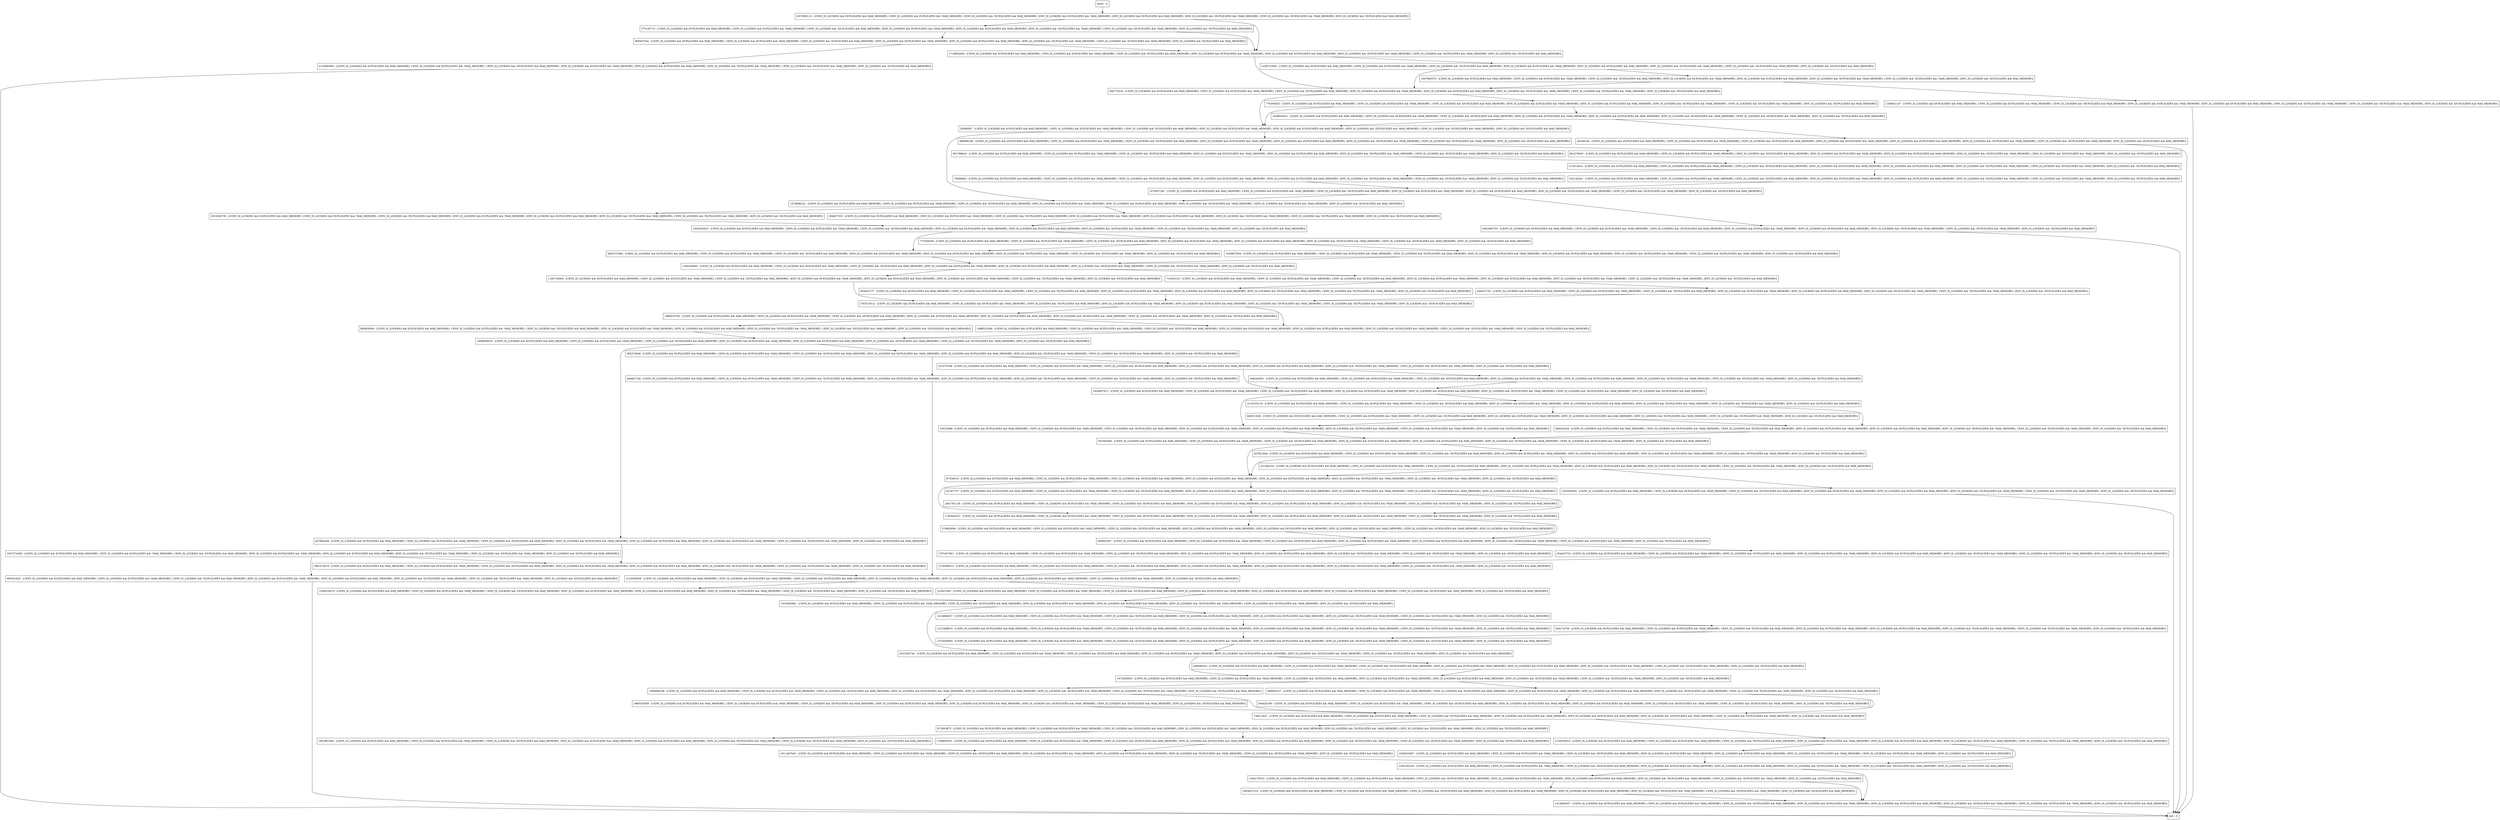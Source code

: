 digraph logInternal {
node [shape=record];
2116063905 [label="2116063905 - [(!ENV_IS_LOCKING && DUPLICATES && MAX_MEMORY), (!ENV_IS_LOCKING && DUPLICATES && !MAX_MEMORY), (!ENV_IS_LOCKING && !DUPLICATES && MAX_MEMORY), (ENV_IS_LOCKING && DUPLICATES && !MAX_MEMORY), (ENV_IS_LOCKING && DUPLICATES && MAX_MEMORY), (ENV_IS_LOCKING && !DUPLICATES && !MAX_MEMORY), (!ENV_IS_LOCKING && !DUPLICATES && !MAX_MEMORY), (ENV_IS_LOCKING && !DUPLICATES && MAX_MEMORY)]"];
1276590015 [label="1276590015 - [(!ENV_IS_LOCKING && DUPLICATES && MAX_MEMORY), (!ENV_IS_LOCKING && DUPLICATES && !MAX_MEMORY), (!ENV_IS_LOCKING && !DUPLICATES && MAX_MEMORY), (ENV_IS_LOCKING && DUPLICATES && !MAX_MEMORY), (ENV_IS_LOCKING && DUPLICATES && MAX_MEMORY), (ENV_IS_LOCKING && !DUPLICATES && !MAX_MEMORY), (!ENV_IS_LOCKING && !DUPLICATES && !MAX_MEMORY), (ENV_IS_LOCKING && !DUPLICATES && MAX_MEMORY)]"];
846511826 [label="846511826 - [(!ENV_IS_LOCKING && DUPLICATES && MAX_MEMORY), (!ENV_IS_LOCKING && DUPLICATES && !MAX_MEMORY), (!ENV_IS_LOCKING && !DUPLICATES && MAX_MEMORY), (ENV_IS_LOCKING && DUPLICATES && !MAX_MEMORY), (ENV_IS_LOCKING && DUPLICATES && MAX_MEMORY), (ENV_IS_LOCKING && !DUPLICATES && !MAX_MEMORY), (!ENV_IS_LOCKING && !DUPLICATES && !MAX_MEMORY), (ENV_IS_LOCKING && !DUPLICATES && MAX_MEMORY)]"];
568493157 [label="568493157 - [(!ENV_IS_LOCKING && DUPLICATES && MAX_MEMORY), (!ENV_IS_LOCKING && DUPLICATES && !MAX_MEMORY), (!ENV_IS_LOCKING && !DUPLICATES && MAX_MEMORY), (ENV_IS_LOCKING && DUPLICATES && !MAX_MEMORY), (ENV_IS_LOCKING && DUPLICATES && MAX_MEMORY), (ENV_IS_LOCKING && !DUPLICATES && !MAX_MEMORY), (!ENV_IS_LOCKING && !DUPLICATES && !MAX_MEMORY), (ENV_IS_LOCKING && !DUPLICATES && MAX_MEMORY)]"];
394837553 [label="394837553 - [(!ENV_IS_LOCKING && DUPLICATES && MAX_MEMORY), (!ENV_IS_LOCKING && DUPLICATES && !MAX_MEMORY), (!ENV_IS_LOCKING && !DUPLICATES && MAX_MEMORY), (ENV_IS_LOCKING && DUPLICATES && !MAX_MEMORY), (ENV_IS_LOCKING && DUPLICATES && MAX_MEMORY), (ENV_IS_LOCKING && !DUPLICATES && !MAX_MEMORY), (!ENV_IS_LOCKING && !DUPLICATES && !MAX_MEMORY), (ENV_IS_LOCKING && !DUPLICATES && MAX_MEMORY)]"];
1991570019 [label="1991570019 - [(!ENV_IS_LOCKING && DUPLICATES && MAX_MEMORY), (!ENV_IS_LOCKING && DUPLICATES && !MAX_MEMORY), (!ENV_IS_LOCKING && !DUPLICATES && MAX_MEMORY), (ENV_IS_LOCKING && DUPLICATES && !MAX_MEMORY), (ENV_IS_LOCKING && DUPLICATES && MAX_MEMORY), (ENV_IS_LOCKING && !DUPLICATES && !MAX_MEMORY), (!ENV_IS_LOCKING && !DUPLICATES && !MAX_MEMORY), (ENV_IS_LOCKING && !DUPLICATES && MAX_MEMORY)]"];
2135550815 [label="2135550815 - [(!ENV_IS_LOCKING && DUPLICATES && MAX_MEMORY), (!ENV_IS_LOCKING && DUPLICATES && !MAX_MEMORY), (!ENV_IS_LOCKING && !DUPLICATES && MAX_MEMORY), (ENV_IS_LOCKING && DUPLICATES && !MAX_MEMORY), (ENV_IS_LOCKING && DUPLICATES && MAX_MEMORY), (ENV_IS_LOCKING && !DUPLICATES && !MAX_MEMORY), (!ENV_IS_LOCKING && !DUPLICATES && !MAX_MEMORY), (ENV_IS_LOCKING && !DUPLICATES && MAX_MEMORY)]"];
78396863 [label="78396863 - [(!ENV_IS_LOCKING && DUPLICATES && MAX_MEMORY), (!ENV_IS_LOCKING && DUPLICATES && !MAX_MEMORY), (!ENV_IS_LOCKING && !DUPLICATES && MAX_MEMORY), (ENV_IS_LOCKING && DUPLICATES && !MAX_MEMORY), (ENV_IS_LOCKING && DUPLICATES && MAX_MEMORY), (ENV_IS_LOCKING && !DUPLICATES && !MAX_MEMORY), (!ENV_IS_LOCKING && !DUPLICATES && !MAX_MEMORY), (ENV_IS_LOCKING && !DUPLICATES && MAX_MEMORY)]"];
446607128 [label="446607128 - [(!ENV_IS_LOCKING && DUPLICATES && MAX_MEMORY), (!ENV_IS_LOCKING && DUPLICATES && !MAX_MEMORY), (!ENV_IS_LOCKING && !DUPLICATES && MAX_MEMORY), (ENV_IS_LOCKING && DUPLICATES && !MAX_MEMORY), (ENV_IS_LOCKING && DUPLICATES && MAX_MEMORY), (ENV_IS_LOCKING && !DUPLICATES && !MAX_MEMORY), (!ENV_IS_LOCKING && !DUPLICATES && !MAX_MEMORY), (ENV_IS_LOCKING && !DUPLICATES && MAX_MEMORY)]"];
1340246905 [label="1340246905 - [(!ENV_IS_LOCKING && DUPLICATES && MAX_MEMORY), (!ENV_IS_LOCKING && DUPLICATES && !MAX_MEMORY), (!ENV_IS_LOCKING && !DUPLICATES && MAX_MEMORY), (ENV_IS_LOCKING && DUPLICATES && !MAX_MEMORY), (ENV_IS_LOCKING && DUPLICATES && MAX_MEMORY), (ENV_IS_LOCKING && !DUPLICATES && !MAX_MEMORY), (!ENV_IS_LOCKING && !DUPLICATES && !MAX_MEMORY), (ENV_IS_LOCKING && !DUPLICATES && MAX_MEMORY)]"];
713053133 [label="713053133 - [(!ENV_IS_LOCKING && DUPLICATES && MAX_MEMORY), (!ENV_IS_LOCKING && DUPLICATES && !MAX_MEMORY), (!ENV_IS_LOCKING && !DUPLICATES && MAX_MEMORY), (ENV_IS_LOCKING && DUPLICATES && !MAX_MEMORY), (ENV_IS_LOCKING && DUPLICATES && MAX_MEMORY), (ENV_IS_LOCKING && !DUPLICATES && !MAX_MEMORY), (!ENV_IS_LOCKING && !DUPLICATES && !MAX_MEMORY), (ENV_IS_LOCKING && !DUPLICATES && MAX_MEMORY)]"];
1070057287 [label="1070057287 - [(!ENV_IS_LOCKING && DUPLICATES && MAX_MEMORY), (!ENV_IS_LOCKING && DUPLICATES && !MAX_MEMORY), (!ENV_IS_LOCKING && !DUPLICATES && MAX_MEMORY), (ENV_IS_LOCKING && DUPLICATES && !MAX_MEMORY), (ENV_IS_LOCKING && DUPLICATES && MAX_MEMORY), (ENV_IS_LOCKING && !DUPLICATES && !MAX_MEMORY), (!ENV_IS_LOCKING && !DUPLICATES && !MAX_MEMORY), (ENV_IS_LOCKING && !DUPLICATES && MAX_MEMORY)]"];
575195715 [label="575195715 - [(!ENV_IS_LOCKING && DUPLICATES && MAX_MEMORY), (!ENV_IS_LOCKING && DUPLICATES && !MAX_MEMORY), (!ENV_IS_LOCKING && !DUPLICATES && MAX_MEMORY), (ENV_IS_LOCKING && DUPLICATES && !MAX_MEMORY), (ENV_IS_LOCKING && DUPLICATES && MAX_MEMORY), (ENV_IS_LOCKING && !DUPLICATES && !MAX_MEMORY), (!ENV_IS_LOCKING && !DUPLICATES && !MAX_MEMORY), (ENV_IS_LOCKING && !DUPLICATES && MAX_MEMORY)]"];
1414686457 [label="1414686457 - [(!ENV_IS_LOCKING && DUPLICATES && MAX_MEMORY), (!ENV_IS_LOCKING && DUPLICATES && !MAX_MEMORY), (!ENV_IS_LOCKING && !DUPLICATES && MAX_MEMORY), (ENV_IS_LOCKING && DUPLICATES && !MAX_MEMORY), (ENV_IS_LOCKING && DUPLICATES && MAX_MEMORY), (ENV_IS_LOCKING && !DUPLICATES && !MAX_MEMORY), (!ENV_IS_LOCKING && !DUPLICATES && !MAX_MEMORY), (ENV_IS_LOCKING && !DUPLICATES && MAX_MEMORY)]"];
1195733004 [label="1195733004 - [(!ENV_IS_LOCKING && DUPLICATES && MAX_MEMORY), (!ENV_IS_LOCKING && DUPLICATES && !MAX_MEMORY), (!ENV_IS_LOCKING && !DUPLICATES && MAX_MEMORY), (ENV_IS_LOCKING && DUPLICATES && !MAX_MEMORY), (ENV_IS_LOCKING && DUPLICATES && MAX_MEMORY), (ENV_IS_LOCKING && !DUPLICATES && !MAX_MEMORY), (!ENV_IS_LOCKING && !DUPLICATES && !MAX_MEMORY), (ENV_IS_LOCKING && !DUPLICATES && MAX_MEMORY)]"];
301563940 [label="301563940 - [(!ENV_IS_LOCKING && DUPLICATES && MAX_MEMORY), (!ENV_IS_LOCKING && DUPLICATES && !MAX_MEMORY), (!ENV_IS_LOCKING && !DUPLICATES && MAX_MEMORY), (ENV_IS_LOCKING && DUPLICATES && !MAX_MEMORY), (ENV_IS_LOCKING && DUPLICATES && MAX_MEMORY), (ENV_IS_LOCKING && !DUPLICATES && !MAX_MEMORY), (!ENV_IS_LOCKING && !DUPLICATES && !MAX_MEMORY), (ENV_IS_LOCKING && !DUPLICATES && MAX_MEMORY)]"];
973503875 [label="973503875 - [(!ENV_IS_LOCKING && DUPLICATES && MAX_MEMORY), (!ENV_IS_LOCKING && DUPLICATES && !MAX_MEMORY), (!ENV_IS_LOCKING && !DUPLICATES && MAX_MEMORY), (ENV_IS_LOCKING && DUPLICATES && !MAX_MEMORY), (ENV_IS_LOCKING && DUPLICATES && MAX_MEMORY), (ENV_IS_LOCKING && !DUPLICATES && !MAX_MEMORY), (!ENV_IS_LOCKING && !DUPLICATES && !MAX_MEMORY), (ENV_IS_LOCKING && !DUPLICATES && MAX_MEMORY)]"];
2091804755 [label="2091804755 - [(!ENV_IS_LOCKING && DUPLICATES && MAX_MEMORY), (!ENV_IS_LOCKING && DUPLICATES && !MAX_MEMORY), (!ENV_IS_LOCKING && !DUPLICATES && MAX_MEMORY), (ENV_IS_LOCKING && DUPLICATES && !MAX_MEMORY), (ENV_IS_LOCKING && DUPLICATES && MAX_MEMORY), (ENV_IS_LOCKING && !DUPLICATES && !MAX_MEMORY), (!ENV_IS_LOCKING && !DUPLICATES && !MAX_MEMORY), (ENV_IS_LOCKING && !DUPLICATES && MAX_MEMORY)]"];
969507344 [label="969507344 - [(!ENV_IS_LOCKING && DUPLICATES && MAX_MEMORY), (!ENV_IS_LOCKING && DUPLICATES && !MAX_MEMORY), (!ENV_IS_LOCKING && !DUPLICATES && MAX_MEMORY), (ENV_IS_LOCKING && DUPLICATES && !MAX_MEMORY), (ENV_IS_LOCKING && DUPLICATES && MAX_MEMORY), (ENV_IS_LOCKING && !DUPLICATES && !MAX_MEMORY), (!ENV_IS_LOCKING && !DUPLICATES && !MAX_MEMORY), (ENV_IS_LOCKING && !DUPLICATES && MAX_MEMORY)]"];
1969896196 [label="1969896196 - [(!ENV_IS_LOCKING && DUPLICATES && MAX_MEMORY), (!ENV_IS_LOCKING && DUPLICATES && !MAX_MEMORY), (!ENV_IS_LOCKING && !DUPLICATES && MAX_MEMORY), (ENV_IS_LOCKING && DUPLICATES && !MAX_MEMORY), (ENV_IS_LOCKING && DUPLICATES && MAX_MEMORY), (ENV_IS_LOCKING && !DUPLICATES && !MAX_MEMORY), (!ENV_IS_LOCKING && !DUPLICATES && !MAX_MEMORY), (ENV_IS_LOCKING && !DUPLICATES && MAX_MEMORY)]"];
2119155118 [label="2119155118 - [(!ENV_IS_LOCKING && DUPLICATES && MAX_MEMORY), (!ENV_IS_LOCKING && DUPLICATES && !MAX_MEMORY), (!ENV_IS_LOCKING && !DUPLICATES && MAX_MEMORY), (ENV_IS_LOCKING && DUPLICATES && !MAX_MEMORY), (ENV_IS_LOCKING && DUPLICATES && MAX_MEMORY), (ENV_IS_LOCKING && !DUPLICATES && !MAX_MEMORY), (!ENV_IS_LOCKING && !DUPLICATES && !MAX_MEMORY), (ENV_IS_LOCKING && !DUPLICATES && MAX_MEMORY)]"];
53515689 [label="53515689 - [(!ENV_IS_LOCKING && DUPLICATES && MAX_MEMORY), (!ENV_IS_LOCKING && DUPLICATES && !MAX_MEMORY), (!ENV_IS_LOCKING && !DUPLICATES && MAX_MEMORY), (ENV_IS_LOCKING && DUPLICATES && !MAX_MEMORY), (ENV_IS_LOCKING && DUPLICATES && MAX_MEMORY), (ENV_IS_LOCKING && !DUPLICATES && !MAX_MEMORY), (!ENV_IS_LOCKING && !DUPLICATES && !MAX_MEMORY), (ENV_IS_LOCKING && !DUPLICATES && MAX_MEMORY)]"];
307821944 [label="307821944 - [(!ENV_IS_LOCKING && DUPLICATES && MAX_MEMORY), (!ENV_IS_LOCKING && DUPLICATES && !MAX_MEMORY), (!ENV_IS_LOCKING && !DUPLICATES && MAX_MEMORY), (ENV_IS_LOCKING && DUPLICATES && !MAX_MEMORY), (ENV_IS_LOCKING && DUPLICATES && MAX_MEMORY), (ENV_IS_LOCKING && !DUPLICATES && !MAX_MEMORY), (!ENV_IS_LOCKING && !DUPLICATES && !MAX_MEMORY), (ENV_IS_LOCKING && !DUPLICATES && MAX_MEMORY)]"];
736411627 [label="736411627 - [(!ENV_IS_LOCKING && DUPLICATES && MAX_MEMORY), (!ENV_IS_LOCKING && DUPLICATES && !MAX_MEMORY), (!ENV_IS_LOCKING && !DUPLICATES && MAX_MEMORY), (ENV_IS_LOCKING && DUPLICATES && !MAX_MEMORY), (ENV_IS_LOCKING && DUPLICATES && MAX_MEMORY), (ENV_IS_LOCKING && !DUPLICATES && !MAX_MEMORY), (!ENV_IS_LOCKING && !DUPLICATES && !MAX_MEMORY), (ENV_IS_LOCKING && !DUPLICATES && MAX_MEMORY)]"];
2123395659 [label="2123395659 - [(!ENV_IS_LOCKING && DUPLICATES && MAX_MEMORY), (!ENV_IS_LOCKING && DUPLICATES && !MAX_MEMORY), (!ENV_IS_LOCKING && !DUPLICATES && MAX_MEMORY), (ENV_IS_LOCKING && DUPLICATES && !MAX_MEMORY), (ENV_IS_LOCKING && DUPLICATES && MAX_MEMORY), (ENV_IS_LOCKING && !DUPLICATES && !MAX_MEMORY), (!ENV_IS_LOCKING && !DUPLICATES && !MAX_MEMORY), (ENV_IS_LOCKING && !DUPLICATES && MAX_MEMORY)]"];
1998533349 [label="1998533349 - [(!ENV_IS_LOCKING && DUPLICATES && MAX_MEMORY), (!ENV_IS_LOCKING && DUPLICATES && !MAX_MEMORY), (!ENV_IS_LOCKING && !DUPLICATES && MAX_MEMORY), (ENV_IS_LOCKING && DUPLICATES && !MAX_MEMORY), (ENV_IS_LOCKING && DUPLICATES && MAX_MEMORY), (ENV_IS_LOCKING && !DUPLICATES && !MAX_MEMORY), (!ENV_IS_LOCKING && !DUPLICATES && !MAX_MEMORY), (ENV_IS_LOCKING && !DUPLICATES && MAX_MEMORY)]"];
221382232 [label="221382232 - [(!ENV_IS_LOCKING && DUPLICATES && MAX_MEMORY), (!ENV_IS_LOCKING && DUPLICATES && !MAX_MEMORY), (!ENV_IS_LOCKING && !DUPLICATES && MAX_MEMORY), (ENV_IS_LOCKING && DUPLICATES && !MAX_MEMORY), (ENV_IS_LOCKING && DUPLICATES && MAX_MEMORY), (ENV_IS_LOCKING && !DUPLICATES && !MAX_MEMORY), (!ENV_IS_LOCKING && !DUPLICATES && !MAX_MEMORY), (ENV_IS_LOCKING && !DUPLICATES && MAX_MEMORY)]"];
1611467043 [label="1611467043 - [(!ENV_IS_LOCKING && DUPLICATES && MAX_MEMORY), (!ENV_IS_LOCKING && DUPLICATES && !MAX_MEMORY), (!ENV_IS_LOCKING && !DUPLICATES && MAX_MEMORY), (ENV_IS_LOCKING && DUPLICATES && !MAX_MEMORY), (ENV_IS_LOCKING && DUPLICATES && MAX_MEMORY), (ENV_IS_LOCKING && !DUPLICATES && !MAX_MEMORY), (!ENV_IS_LOCKING && !DUPLICATES && !MAX_MEMORY), (ENV_IS_LOCKING && !DUPLICATES && MAX_MEMORY)]"];
527070788 [label="527070788 - [(!ENV_IS_LOCKING && DUPLICATES && MAX_MEMORY), (!ENV_IS_LOCKING && DUPLICATES && !MAX_MEMORY), (!ENV_IS_LOCKING && !DUPLICATES && MAX_MEMORY), (ENV_IS_LOCKING && DUPLICATES && !MAX_MEMORY), (ENV_IS_LOCKING && DUPLICATES && MAX_MEMORY), (ENV_IS_LOCKING && !DUPLICATES && !MAX_MEMORY), (!ENV_IS_LOCKING && !DUPLICATES && !MAX_MEMORY), (ENV_IS_LOCKING && !DUPLICATES && MAX_MEMORY)]"];
776350625 [label="776350625 - [(!ENV_IS_LOCKING && DUPLICATES && MAX_MEMORY), (!ENV_IS_LOCKING && DUPLICATES && !MAX_MEMORY), (!ENV_IS_LOCKING && !DUPLICATES && MAX_MEMORY), (ENV_IS_LOCKING && DUPLICATES && !MAX_MEMORY), (ENV_IS_LOCKING && DUPLICATES && MAX_MEMORY), (ENV_IS_LOCKING && !DUPLICATES && !MAX_MEMORY), (!ENV_IS_LOCKING && !DUPLICATES && !MAX_MEMORY), (ENV_IS_LOCKING && !DUPLICATES && MAX_MEMORY)]"];
695301620 [label="695301620 - [(!ENV_IS_LOCKING && DUPLICATES && MAX_MEMORY), (!ENV_IS_LOCKING && DUPLICATES && !MAX_MEMORY), (!ENV_IS_LOCKING && !DUPLICATES && MAX_MEMORY), (ENV_IS_LOCKING && DUPLICATES && !MAX_MEMORY), (ENV_IS_LOCKING && DUPLICATES && MAX_MEMORY), (ENV_IS_LOCKING && !DUPLICATES && !MAX_MEMORY), (!ENV_IS_LOCKING && !DUPLICATES && !MAX_MEMORY), (ENV_IS_LOCKING && !DUPLICATES && MAX_MEMORY)]"];
1915500730 [label="1915500730 - [(!ENV_IS_LOCKING && DUPLICATES && MAX_MEMORY), (!ENV_IS_LOCKING && DUPLICATES && !MAX_MEMORY), (!ENV_IS_LOCKING && !DUPLICATES && MAX_MEMORY), (ENV_IS_LOCKING && DUPLICATES && !MAX_MEMORY), (ENV_IS_LOCKING && DUPLICATES && MAX_MEMORY), (ENV_IS_LOCKING && !DUPLICATES && !MAX_MEMORY), (!ENV_IS_LOCKING && !DUPLICATES && !MAX_MEMORY), (ENV_IS_LOCKING && !DUPLICATES && MAX_MEMORY)]"];
548244302 [label="548244302 - [(!ENV_IS_LOCKING && DUPLICATES && MAX_MEMORY), (!ENV_IS_LOCKING && DUPLICATES && !MAX_MEMORY), (!ENV_IS_LOCKING && !DUPLICATES && MAX_MEMORY), (ENV_IS_LOCKING && DUPLICATES && !MAX_MEMORY), (ENV_IS_LOCKING && DUPLICATES && MAX_MEMORY), (ENV_IS_LOCKING && !DUPLICATES && !MAX_MEMORY), (!ENV_IS_LOCKING && !DUPLICATES && !MAX_MEMORY), (ENV_IS_LOCKING && !DUPLICATES && MAX_MEMORY)]"];
1413903037 [label="1413903037 - [(!ENV_IS_LOCKING && DUPLICATES && MAX_MEMORY), (!ENV_IS_LOCKING && DUPLICATES && !MAX_MEMORY), (!ENV_IS_LOCKING && !DUPLICATES && MAX_MEMORY), (ENV_IS_LOCKING && DUPLICATES && !MAX_MEMORY), (ENV_IS_LOCKING && DUPLICATES && MAX_MEMORY), (ENV_IS_LOCKING && !DUPLICATES && !MAX_MEMORY), (!ENV_IS_LOCKING && !DUPLICATES && !MAX_MEMORY), (ENV_IS_LOCKING && !DUPLICATES && MAX_MEMORY)]"];
entry [label="entry - []"];
exit [label="exit - []"];
1228721655 [label="1228721655 - [(!ENV_IS_LOCKING && DUPLICATES && MAX_MEMORY), (!ENV_IS_LOCKING && DUPLICATES && !MAX_MEMORY), (!ENV_IS_LOCKING && !DUPLICATES && MAX_MEMORY), (ENV_IS_LOCKING && DUPLICATES && !MAX_MEMORY), (ENV_IS_LOCKING && DUPLICATES && MAX_MEMORY), (ENV_IS_LOCKING && !DUPLICATES && !MAX_MEMORY), (!ENV_IS_LOCKING && !DUPLICATES && !MAX_MEMORY), (ENV_IS_LOCKING && !DUPLICATES && MAX_MEMORY)]"];
855632737 [label="855632737 - [(!ENV_IS_LOCKING && DUPLICATES && MAX_MEMORY), (!ENV_IS_LOCKING && DUPLICATES && !MAX_MEMORY), (!ENV_IS_LOCKING && !DUPLICATES && MAX_MEMORY), (ENV_IS_LOCKING && DUPLICATES && !MAX_MEMORY), (ENV_IS_LOCKING && DUPLICATES && MAX_MEMORY), (ENV_IS_LOCKING && !DUPLICATES && !MAX_MEMORY), (!ENV_IS_LOCKING && !DUPLICATES && !MAX_MEMORY), (ENV_IS_LOCKING && !DUPLICATES && MAX_MEMORY)]"];
1824067913 [label="1824067913 - [(!ENV_IS_LOCKING && DUPLICATES && MAX_MEMORY), (!ENV_IS_LOCKING && DUPLICATES && !MAX_MEMORY), (!ENV_IS_LOCKING && !DUPLICATES && MAX_MEMORY), (ENV_IS_LOCKING && DUPLICATES && !MAX_MEMORY), (ENV_IS_LOCKING && DUPLICATES && MAX_MEMORY), (ENV_IS_LOCKING && !DUPLICATES && !MAX_MEMORY), (!ENV_IS_LOCKING && !DUPLICATES && !MAX_MEMORY), (ENV_IS_LOCKING && !DUPLICATES && MAX_MEMORY)]"];
449431752 [label="449431752 - [(!ENV_IS_LOCKING && DUPLICATES && MAX_MEMORY), (!ENV_IS_LOCKING && DUPLICATES && !MAX_MEMORY), (!ENV_IS_LOCKING && !DUPLICATES && MAX_MEMORY), (ENV_IS_LOCKING && DUPLICATES && !MAX_MEMORY), (ENV_IS_LOCKING && DUPLICATES && MAX_MEMORY), (ENV_IS_LOCKING && !DUPLICATES && !MAX_MEMORY), (!ENV_IS_LOCKING && !DUPLICATES && !MAX_MEMORY), (ENV_IS_LOCKING && !DUPLICATES && MAX_MEMORY)]"];
1768856552 [label="1768856552 - [(!ENV_IS_LOCKING && DUPLICATES && MAX_MEMORY), (!ENV_IS_LOCKING && DUPLICATES && !MAX_MEMORY), (!ENV_IS_LOCKING && !DUPLICATES && MAX_MEMORY), (ENV_IS_LOCKING && DUPLICATES && !MAX_MEMORY), (ENV_IS_LOCKING && DUPLICATES && MAX_MEMORY), (ENV_IS_LOCKING && !DUPLICATES && !MAX_MEMORY), (!ENV_IS_LOCKING && !DUPLICATES && !MAX_MEMORY), (ENV_IS_LOCKING && !DUPLICATES && MAX_MEMORY)]"];
1943020615 [label="1943020615 - [(!ENV_IS_LOCKING && DUPLICATES && MAX_MEMORY), (!ENV_IS_LOCKING && DUPLICATES && !MAX_MEMORY), (!ENV_IS_LOCKING && !DUPLICATES && MAX_MEMORY), (ENV_IS_LOCKING && DUPLICATES && !MAX_MEMORY), (ENV_IS_LOCKING && DUPLICATES && MAX_MEMORY), (ENV_IS_LOCKING && !DUPLICATES && !MAX_MEMORY), (!ENV_IS_LOCKING && !DUPLICATES && !MAX_MEMORY), (ENV_IS_LOCKING && !DUPLICATES && MAX_MEMORY)]"];
223921062 [label="223921062 - [(!ENV_IS_LOCKING && DUPLICATES && MAX_MEMORY), (!ENV_IS_LOCKING && DUPLICATES && !MAX_MEMORY), (!ENV_IS_LOCKING && !DUPLICATES && MAX_MEMORY), (ENV_IS_LOCKING && DUPLICATES && !MAX_MEMORY), (ENV_IS_LOCKING && DUPLICATES && MAX_MEMORY), (ENV_IS_LOCKING && !DUPLICATES && !MAX_MEMORY), (!ENV_IS_LOCKING && !DUPLICATES && !MAX_MEMORY), (ENV_IS_LOCKING && !DUPLICATES && MAX_MEMORY)]"];
504420190 [label="504420190 - [(!ENV_IS_LOCKING && DUPLICATES && MAX_MEMORY), (!ENV_IS_LOCKING && DUPLICATES && !MAX_MEMORY), (!ENV_IS_LOCKING && !DUPLICATES && MAX_MEMORY), (ENV_IS_LOCKING && DUPLICATES && !MAX_MEMORY), (ENV_IS_LOCKING && DUPLICATES && MAX_MEMORY), (ENV_IS_LOCKING && !DUPLICATES && !MAX_MEMORY), (!ENV_IS_LOCKING && !DUPLICATES && !MAX_MEMORY), (ENV_IS_LOCKING && !DUPLICATES && MAX_MEMORY)]"];
382276946 [label="382276946 - [(!ENV_IS_LOCKING && DUPLICATES && MAX_MEMORY), (!ENV_IS_LOCKING && DUPLICATES && !MAX_MEMORY), (!ENV_IS_LOCKING && !DUPLICATES && MAX_MEMORY), (ENV_IS_LOCKING && DUPLICATES && !MAX_MEMORY), (ENV_IS_LOCKING && DUPLICATES && MAX_MEMORY), (ENV_IS_LOCKING && !DUPLICATES && !MAX_MEMORY), (!ENV_IS_LOCKING && !DUPLICATES && !MAX_MEMORY), (ENV_IS_LOCKING && !DUPLICATES && MAX_MEMORY)]"];
2021502745 [label="2021502745 - [(!ENV_IS_LOCKING && DUPLICATES && MAX_MEMORY), (!ENV_IS_LOCKING && DUPLICATES && !MAX_MEMORY), (!ENV_IS_LOCKING && !DUPLICATES && MAX_MEMORY), (ENV_IS_LOCKING && DUPLICATES && !MAX_MEMORY), (ENV_IS_LOCKING && DUPLICATES && MAX_MEMORY), (ENV_IS_LOCKING && !DUPLICATES && !MAX_MEMORY), (!ENV_IS_LOCKING && !DUPLICATES && !MAX_MEMORY), (ENV_IS_LOCKING && !DUPLICATES && MAX_MEMORY)]"];
384025228 [label="384025228 - [(!ENV_IS_LOCKING && DUPLICATES && MAX_MEMORY), (!ENV_IS_LOCKING && DUPLICATES && !MAX_MEMORY), (!ENV_IS_LOCKING && !DUPLICATES && MAX_MEMORY), (ENV_IS_LOCKING && DUPLICATES && !MAX_MEMORY), (ENV_IS_LOCKING && DUPLICATES && MAX_MEMORY), (ENV_IS_LOCKING && !DUPLICATES && !MAX_MEMORY), (!ENV_IS_LOCKING && !DUPLICATES && !MAX_MEMORY), (ENV_IS_LOCKING && !DUPLICATES && MAX_MEMORY)]"];
498589180 [label="498589180 - [(!ENV_IS_LOCKING && DUPLICATES && MAX_MEMORY), (!ENV_IS_LOCKING && DUPLICATES && !MAX_MEMORY), (!ENV_IS_LOCKING && !DUPLICATES && MAX_MEMORY), (ENV_IS_LOCKING && DUPLICATES && !MAX_MEMORY), (ENV_IS_LOCKING && DUPLICATES && MAX_MEMORY), (ENV_IS_LOCKING && !DUPLICATES && !MAX_MEMORY), (!ENV_IS_LOCKING && !DUPLICATES && !MAX_MEMORY), (ENV_IS_LOCKING && !DUPLICATES && MAX_MEMORY)]"];
851786642 [label="851786642 - [(!ENV_IS_LOCKING && DUPLICATES && MAX_MEMORY), (!ENV_IS_LOCKING && DUPLICATES && !MAX_MEMORY), (!ENV_IS_LOCKING && !DUPLICATES && MAX_MEMORY), (ENV_IS_LOCKING && DUPLICATES && !MAX_MEMORY), (ENV_IS_LOCKING && DUPLICATES && MAX_MEMORY), (ENV_IS_LOCKING && !DUPLICATES && !MAX_MEMORY), (!ENV_IS_LOCKING && !DUPLICATES && !MAX_MEMORY), (ENV_IS_LOCKING && !DUPLICATES && MAX_MEMORY)]"];
407864484 [label="407864484 - [(!ENV_IS_LOCKING && DUPLICATES && MAX_MEMORY), (!ENV_IS_LOCKING && DUPLICATES && !MAX_MEMORY), (!ENV_IS_LOCKING && !DUPLICATES && MAX_MEMORY), (ENV_IS_LOCKING && DUPLICATES && !MAX_MEMORY), (ENV_IS_LOCKING && DUPLICATES && MAX_MEMORY), (ENV_IS_LOCKING && !DUPLICATES && !MAX_MEMORY), (!ENV_IS_LOCKING && !DUPLICATES && !MAX_MEMORY), (ENV_IS_LOCKING && !DUPLICATES && MAX_MEMORY)]"];
1007685570 [label="1007685570 - [(!ENV_IS_LOCKING && DUPLICATES && MAX_MEMORY), (!ENV_IS_LOCKING && DUPLICATES && !MAX_MEMORY), (!ENV_IS_LOCKING && !DUPLICATES && MAX_MEMORY), (ENV_IS_LOCKING && DUPLICATES && !MAX_MEMORY), (ENV_IS_LOCKING && DUPLICATES && MAX_MEMORY), (ENV_IS_LOCKING && !DUPLICATES && !MAX_MEMORY), (!ENV_IS_LOCKING && !DUPLICATES && !MAX_MEMORY), (ENV_IS_LOCKING && !DUPLICATES && MAX_MEMORY)]"];
1093033497 [label="1093033497 - [(!ENV_IS_LOCKING && DUPLICATES && MAX_MEMORY), (!ENV_IS_LOCKING && DUPLICATES && !MAX_MEMORY), (!ENV_IS_LOCKING && !DUPLICATES && MAX_MEMORY), (ENV_IS_LOCKING && DUPLICATES && !MAX_MEMORY), (ENV_IS_LOCKING && DUPLICATES && MAX_MEMORY), (ENV_IS_LOCKING && !DUPLICATES && !MAX_MEMORY), (!ENV_IS_LOCKING && !DUPLICATES && !MAX_MEMORY), (ENV_IS_LOCKING && !DUPLICATES && MAX_MEMORY)]"];
1856859018 [label="1856859018 - [(!ENV_IS_LOCKING && DUPLICATES && MAX_MEMORY), (!ENV_IS_LOCKING && DUPLICATES && !MAX_MEMORY), (!ENV_IS_LOCKING && !DUPLICATES && MAX_MEMORY), (ENV_IS_LOCKING && DUPLICATES && !MAX_MEMORY), (ENV_IS_LOCKING && DUPLICATES && MAX_MEMORY), (ENV_IS_LOCKING && !DUPLICATES && !MAX_MEMORY), (!ENV_IS_LOCKING && !DUPLICATES && !MAX_MEMORY), (ENV_IS_LOCKING && !DUPLICATES && MAX_MEMORY)]"];
91347757 [label="91347757 - [(!ENV_IS_LOCKING && DUPLICATES && MAX_MEMORY), (!ENV_IS_LOCKING && DUPLICATES && !MAX_MEMORY), (!ENV_IS_LOCKING && !DUPLICATES && MAX_MEMORY), (ENV_IS_LOCKING && DUPLICATES && !MAX_MEMORY), (ENV_IS_LOCKING && DUPLICATES && MAX_MEMORY), (ENV_IS_LOCKING && !DUPLICATES && !MAX_MEMORY), (!ENV_IS_LOCKING && !DUPLICATES && !MAX_MEMORY), (ENV_IS_LOCKING && !DUPLICATES && MAX_MEMORY)]"];
1880535959 [label="1880535959 - [(!ENV_IS_LOCKING && DUPLICATES && MAX_MEMORY), (!ENV_IS_LOCKING && DUPLICATES && !MAX_MEMORY), (!ENV_IS_LOCKING && !DUPLICATES && MAX_MEMORY), (ENV_IS_LOCKING && DUPLICATES && !MAX_MEMORY), (ENV_IS_LOCKING && DUPLICATES && MAX_MEMORY), (ENV_IS_LOCKING && !DUPLICATES && !MAX_MEMORY), (!ENV_IS_LOCKING && !DUPLICATES && !MAX_MEMORY), (ENV_IS_LOCKING && !DUPLICATES && MAX_MEMORY)]"];
773355039 [label="773355039 - [(!ENV_IS_LOCKING && DUPLICATES && MAX_MEMORY), (!ENV_IS_LOCKING && DUPLICATES && !MAX_MEMORY), (!ENV_IS_LOCKING && !DUPLICATES && MAX_MEMORY), (ENV_IS_LOCKING && DUPLICATES && !MAX_MEMORY), (ENV_IS_LOCKING && DUPLICATES && MAX_MEMORY), (ENV_IS_LOCKING && !DUPLICATES && !MAX_MEMORY), (!ENV_IS_LOCKING && !DUPLICATES && !MAX_MEMORY), (ENV_IS_LOCKING && !DUPLICATES && MAX_MEMORY)]"];
1352093562 [label="1352093562 - [(!ENV_IS_LOCKING && DUPLICATES && MAX_MEMORY), (!ENV_IS_LOCKING && DUPLICATES && !MAX_MEMORY), (!ENV_IS_LOCKING && !DUPLICATES && MAX_MEMORY), (ENV_IS_LOCKING && DUPLICATES && !MAX_MEMORY), (ENV_IS_LOCKING && DUPLICATES && MAX_MEMORY), (ENV_IS_LOCKING && !DUPLICATES && !MAX_MEMORY), (!ENV_IS_LOCKING && !DUPLICATES && !MAX_MEMORY), (ENV_IS_LOCKING && !DUPLICATES && MAX_MEMORY)]"];
1546524074 [label="1546524074 - [(!ENV_IS_LOCKING && DUPLICATES && MAX_MEMORY), (!ENV_IS_LOCKING && DUPLICATES && !MAX_MEMORY), (!ENV_IS_LOCKING && !DUPLICATES && MAX_MEMORY), (ENV_IS_LOCKING && DUPLICATES && !MAX_MEMORY), (ENV_IS_LOCKING && DUPLICATES && MAX_MEMORY), (ENV_IS_LOCKING && !DUPLICATES && !MAX_MEMORY), (!ENV_IS_LOCKING && !DUPLICATES && !MAX_MEMORY), (ENV_IS_LOCKING && !DUPLICATES && MAX_MEMORY)]"];
1575040954 [label="1575040954 - [(!ENV_IS_LOCKING && DUPLICATES && MAX_MEMORY), (!ENV_IS_LOCKING && DUPLICATES && !MAX_MEMORY), (!ENV_IS_LOCKING && !DUPLICATES && MAX_MEMORY), (ENV_IS_LOCKING && DUPLICATES && !MAX_MEMORY), (ENV_IS_LOCKING && DUPLICATES && MAX_MEMORY), (ENV_IS_LOCKING && !DUPLICATES && !MAX_MEMORY), (!ENV_IS_LOCKING && !DUPLICATES && !MAX_MEMORY), (ENV_IS_LOCKING && !DUPLICATES && MAX_MEMORY)]"];
1276896241 [label="1276896241 - [(!ENV_IS_LOCKING && DUPLICATES && MAX_MEMORY), (!ENV_IS_LOCKING && DUPLICATES && !MAX_MEMORY), (!ENV_IS_LOCKING && !DUPLICATES && MAX_MEMORY), (ENV_IS_LOCKING && DUPLICATES && !MAX_MEMORY), (ENV_IS_LOCKING && DUPLICATES && MAX_MEMORY), (ENV_IS_LOCKING && !DUPLICATES && !MAX_MEMORY), (!ENV_IS_LOCKING && !DUPLICATES && !MAX_MEMORY), (ENV_IS_LOCKING && !DUPLICATES && MAX_MEMORY)]"];
1029857934 [label="1029857934 - [(!ENV_IS_LOCKING && DUPLICATES && MAX_MEMORY), (!ENV_IS_LOCKING && DUPLICATES && !MAX_MEMORY), (!ENV_IS_LOCKING && !DUPLICATES && MAX_MEMORY), (ENV_IS_LOCKING && DUPLICATES && !MAX_MEMORY), (ENV_IS_LOCKING && DUPLICATES && MAX_MEMORY), (ENV_IS_LOCKING && !DUPLICATES && !MAX_MEMORY), (!ENV_IS_LOCKING && !DUPLICATES && !MAX_MEMORY), (ENV_IS_LOCKING && !DUPLICATES && MAX_MEMORY)]"];
1901861050 [label="1901861050 - [(!ENV_IS_LOCKING && DUPLICATES && MAX_MEMORY), (!ENV_IS_LOCKING && DUPLICATES && !MAX_MEMORY), (!ENV_IS_LOCKING && !DUPLICATES && MAX_MEMORY), (ENV_IS_LOCKING && DUPLICATES && !MAX_MEMORY), (ENV_IS_LOCKING && DUPLICATES && MAX_MEMORY), (ENV_IS_LOCKING && !DUPLICATES && !MAX_MEMORY), (!ENV_IS_LOCKING && !DUPLICATES && !MAX_MEMORY), (ENV_IS_LOCKING && !DUPLICATES && MAX_MEMORY)]"];
1038645521 [label="1038645521 - [(!ENV_IS_LOCKING && DUPLICATES && MAX_MEMORY), (!ENV_IS_LOCKING && DUPLICATES && !MAX_MEMORY), (!ENV_IS_LOCKING && !DUPLICATES && MAX_MEMORY), (ENV_IS_LOCKING && DUPLICATES && !MAX_MEMORY), (ENV_IS_LOCKING && DUPLICATES && MAX_MEMORY), (ENV_IS_LOCKING && !DUPLICATES && !MAX_MEMORY), (!ENV_IS_LOCKING && !DUPLICATES && !MAX_MEMORY), (ENV_IS_LOCKING && !DUPLICATES && MAX_MEMORY)]"];
213512814 [label="213512814 - [(!ENV_IS_LOCKING && DUPLICATES && MAX_MEMORY), (!ENV_IS_LOCKING && DUPLICATES && !MAX_MEMORY), (!ENV_IS_LOCKING && !DUPLICATES && MAX_MEMORY), (ENV_IS_LOCKING && DUPLICATES && !MAX_MEMORY), (ENV_IS_LOCKING && DUPLICATES && MAX_MEMORY), (ENV_IS_LOCKING && !DUPLICATES && !MAX_MEMORY), (!ENV_IS_LOCKING && !DUPLICATES && !MAX_MEMORY), (ENV_IS_LOCKING && !DUPLICATES && MAX_MEMORY)]"];
1180641147 [label="1180641147 - [(!ENV_IS_LOCKING && DUPLICATES && MAX_MEMORY), (!ENV_IS_LOCKING && DUPLICATES && !MAX_MEMORY), (!ENV_IS_LOCKING && !DUPLICATES && MAX_MEMORY), (ENV_IS_LOCKING && DUPLICATES && !MAX_MEMORY), (ENV_IS_LOCKING && DUPLICATES && MAX_MEMORY), (ENV_IS_LOCKING && !DUPLICATES && !MAX_MEMORY), (!ENV_IS_LOCKING && !DUPLICATES && !MAX_MEMORY), (ENV_IS_LOCKING && !DUPLICATES && MAX_MEMORY)]"];
45348136 [label="45348136 - [(!ENV_IS_LOCKING && DUPLICATES && MAX_MEMORY), (!ENV_IS_LOCKING && DUPLICATES && !MAX_MEMORY), (!ENV_IS_LOCKING && !DUPLICATES && MAX_MEMORY), (ENV_IS_LOCKING && DUPLICATES && !MAX_MEMORY), (ENV_IS_LOCKING && DUPLICATES && MAX_MEMORY), (ENV_IS_LOCKING && !DUPLICATES && !MAX_MEMORY), (!ENV_IS_LOCKING && !DUPLICATES && !MAX_MEMORY), (ENV_IS_LOCKING && !DUPLICATES && MAX_MEMORY)]"];
1544170510 [label="1544170510 - [(!ENV_IS_LOCKING && DUPLICATES && MAX_MEMORY), (!ENV_IS_LOCKING && DUPLICATES && !MAX_MEMORY), (!ENV_IS_LOCKING && !DUPLICATES && MAX_MEMORY), (ENV_IS_LOCKING && DUPLICATES && !MAX_MEMORY), (ENV_IS_LOCKING && DUPLICATES && MAX_MEMORY), (ENV_IS_LOCKING && !DUPLICATES && !MAX_MEMORY), (!ENV_IS_LOCKING && !DUPLICATES && !MAX_MEMORY), (ENV_IS_LOCKING && !DUPLICATES && MAX_MEMORY)]"];
1763515512 [label="1763515512 - [(!ENV_IS_LOCKING && DUPLICATES && MAX_MEMORY), (!ENV_IS_LOCKING && DUPLICATES && !MAX_MEMORY), (!ENV_IS_LOCKING && !DUPLICATES && MAX_MEMORY), (ENV_IS_LOCKING && DUPLICATES && !MAX_MEMORY), (ENV_IS_LOCKING && DUPLICATES && MAX_MEMORY), (ENV_IS_LOCKING && !DUPLICATES && !MAX_MEMORY), (!ENV_IS_LOCKING && !DUPLICATES && !MAX_MEMORY), (ENV_IS_LOCKING && !DUPLICATES && MAX_MEMORY)]"];
449046353 [label="449046353 - [(!ENV_IS_LOCKING && DUPLICATES && MAX_MEMORY), (!ENV_IS_LOCKING && DUPLICATES && !MAX_MEMORY), (!ENV_IS_LOCKING && !DUPLICATES && MAX_MEMORY), (ENV_IS_LOCKING && DUPLICATES && !MAX_MEMORY), (ENV_IS_LOCKING && DUPLICATES && MAX_MEMORY), (ENV_IS_LOCKING && !DUPLICATES && !MAX_MEMORY), (!ENV_IS_LOCKING && !DUPLICATES && !MAX_MEMORY), (ENV_IS_LOCKING && !DUPLICATES && MAX_MEMORY)]"];
500602287 [label="500602287 - [(!ENV_IS_LOCKING && DUPLICATES && MAX_MEMORY), (!ENV_IS_LOCKING && DUPLICATES && !MAX_MEMORY), (!ENV_IS_LOCKING && !DUPLICATES && MAX_MEMORY), (ENV_IS_LOCKING && DUPLICATES && !MAX_MEMORY), (ENV_IS_LOCKING && DUPLICATES && MAX_MEMORY), (ENV_IS_LOCKING && !DUPLICATES && !MAX_MEMORY), (!ENV_IS_LOCKING && !DUPLICATES && !MAX_MEMORY), (ENV_IS_LOCKING && !DUPLICATES && MAX_MEMORY)]"];
1345193326 [label="1345193326 - [(!ENV_IS_LOCKING && DUPLICATES && MAX_MEMORY), (!ENV_IS_LOCKING && DUPLICATES && !MAX_MEMORY), (!ENV_IS_LOCKING && !DUPLICATES && MAX_MEMORY), (ENV_IS_LOCKING && DUPLICATES && !MAX_MEMORY), (ENV_IS_LOCKING && DUPLICATES && MAX_MEMORY), (ENV_IS_LOCKING && !DUPLICATES && !MAX_MEMORY), (!ENV_IS_LOCKING && !DUPLICATES && !MAX_MEMORY), (ENV_IS_LOCKING && !DUPLICATES && MAX_MEMORY)]"];
1215388874 [label="1215388874 - [(!ENV_IS_LOCKING && DUPLICATES && MAX_MEMORY), (!ENV_IS_LOCKING && DUPLICATES && !MAX_MEMORY), (!ENV_IS_LOCKING && !DUPLICATES && MAX_MEMORY), (ENV_IS_LOCKING && DUPLICATES && !MAX_MEMORY), (ENV_IS_LOCKING && DUPLICATES && MAX_MEMORY), (ENV_IS_LOCKING && !DUPLICATES && !MAX_MEMORY), (!ENV_IS_LOCKING && !DUPLICATES && !MAX_MEMORY), (ENV_IS_LOCKING && !DUPLICATES && MAX_MEMORY)]"];
1986010765 [label="1986010765 - [(!ENV_IS_LOCKING && DUPLICATES && MAX_MEMORY), (!ENV_IS_LOCKING && DUPLICATES && !MAX_MEMORY), (!ENV_IS_LOCKING && !DUPLICATES && MAX_MEMORY), (ENV_IS_LOCKING && DUPLICATES && !MAX_MEMORY), (ENV_IS_LOCKING && DUPLICATES && MAX_MEMORY), (ENV_IS_LOCKING && !DUPLICATES && !MAX_MEMORY), (!ENV_IS_LOCKING && !DUPLICATES && !MAX_MEMORY), (ENV_IS_LOCKING && !DUPLICATES && MAX_MEMORY)]"];
980839300 [label="980839300 - [(!ENV_IS_LOCKING && DUPLICATES && MAX_MEMORY), (!ENV_IS_LOCKING && DUPLICATES && !MAX_MEMORY), (!ENV_IS_LOCKING && !DUPLICATES && MAX_MEMORY), (ENV_IS_LOCKING && DUPLICATES && !MAX_MEMORY), (ENV_IS_LOCKING && DUPLICATES && MAX_MEMORY), (ENV_IS_LOCKING && !DUPLICATES && !MAX_MEMORY), (!ENV_IS_LOCKING && !DUPLICATES && !MAX_MEMORY), (ENV_IS_LOCKING && !DUPLICATES && MAX_MEMORY)]"];
1637274390 [label="1637274390 - [(!ENV_IS_LOCKING && DUPLICATES && MAX_MEMORY), (!ENV_IS_LOCKING && DUPLICATES && !MAX_MEMORY), (!ENV_IS_LOCKING && !DUPLICATES && MAX_MEMORY), (ENV_IS_LOCKING && DUPLICATES && !MAX_MEMORY), (ENV_IS_LOCKING && DUPLICATES && MAX_MEMORY), (ENV_IS_LOCKING && !DUPLICATES && !MAX_MEMORY), (!ENV_IS_LOCKING && !DUPLICATES && !MAX_MEMORY), (ENV_IS_LOCKING && !DUPLICATES && MAX_MEMORY)]"];
20580587 [label="20580587 - [(!ENV_IS_LOCKING && DUPLICATES && MAX_MEMORY), (!ENV_IS_LOCKING && DUPLICATES && !MAX_MEMORY), (!ENV_IS_LOCKING && !DUPLICATES && MAX_MEMORY), (ENV_IS_LOCKING && DUPLICATES && !MAX_MEMORY), (ENV_IS_LOCKING && DUPLICATES && MAX_MEMORY), (ENV_IS_LOCKING && !DUPLICATES && !MAX_MEMORY), (!ENV_IS_LOCKING && !DUPLICATES && !MAX_MEMORY), (ENV_IS_LOCKING && !DUPLICATES && MAX_MEMORY)]"];
97338319 [label="97338319 - [(!ENV_IS_LOCKING && DUPLICATES && MAX_MEMORY), (!ENV_IS_LOCKING && DUPLICATES && !MAX_MEMORY), (!ENV_IS_LOCKING && !DUPLICATES && MAX_MEMORY), (ENV_IS_LOCKING && DUPLICATES && !MAX_MEMORY), (ENV_IS_LOCKING && DUPLICATES && MAX_MEMORY), (ENV_IS_LOCKING && !DUPLICATES && !MAX_MEMORY), (!ENV_IS_LOCKING && !DUPLICATES && !MAX_MEMORY), (ENV_IS_LOCKING && !DUPLICATES && MAX_MEMORY)]"];
2001791136 [label="2001791136 - [(!ENV_IS_LOCKING && DUPLICATES && MAX_MEMORY), (!ENV_IS_LOCKING && DUPLICATES && !MAX_MEMORY), (!ENV_IS_LOCKING && !DUPLICATES && MAX_MEMORY), (ENV_IS_LOCKING && DUPLICATES && !MAX_MEMORY), (ENV_IS_LOCKING && DUPLICATES && MAX_MEMORY), (ENV_IS_LOCKING && !DUPLICATES && !MAX_MEMORY), (!ENV_IS_LOCKING && !DUPLICATES && !MAX_MEMORY), (ENV_IS_LOCKING && !DUPLICATES && MAX_MEMORY)]"];
376802699 [label="376802699 - [(!ENV_IS_LOCKING && DUPLICATES && MAX_MEMORY), (!ENV_IS_LOCKING && DUPLICATES && !MAX_MEMORY), (!ENV_IS_LOCKING && !DUPLICATES && MAX_MEMORY), (ENV_IS_LOCKING && DUPLICATES && !MAX_MEMORY), (ENV_IS_LOCKING && DUPLICATES && MAX_MEMORY), (ENV_IS_LOCKING && !DUPLICATES && !MAX_MEMORY), (!ENV_IS_LOCKING && !DUPLICATES && !MAX_MEMORY), (ENV_IS_LOCKING && !DUPLICATES && MAX_MEMORY)]"];
2083727006 [label="2083727006 - [(!ENV_IS_LOCKING && DUPLICATES && MAX_MEMORY), (!ENV_IS_LOCKING && DUPLICATES && !MAX_MEMORY), (!ENV_IS_LOCKING && !DUPLICATES && MAX_MEMORY), (ENV_IS_LOCKING && DUPLICATES && !MAX_MEMORY), (ENV_IS_LOCKING && DUPLICATES && MAX_MEMORY), (ENV_IS_LOCKING && !DUPLICATES && !MAX_MEMORY), (!ENV_IS_LOCKING && !DUPLICATES && !MAX_MEMORY), (ENV_IS_LOCKING && !DUPLICATES && MAX_MEMORY)]"];
801276503 [label="801276503 - [(!ENV_IS_LOCKING && DUPLICATES && MAX_MEMORY), (!ENV_IS_LOCKING && DUPLICATES && !MAX_MEMORY), (!ENV_IS_LOCKING && !DUPLICATES && MAX_MEMORY), (ENV_IS_LOCKING && DUPLICATES && !MAX_MEMORY), (ENV_IS_LOCKING && DUPLICATES && MAX_MEMORY), (ENV_IS_LOCKING && !DUPLICATES && !MAX_MEMORY), (!ENV_IS_LOCKING && !DUPLICATES && !MAX_MEMORY), (ENV_IS_LOCKING && !DUPLICATES && MAX_MEMORY)]"];
1718004450 [label="1718004450 - [(!ENV_IS_LOCKING && DUPLICATES && MAX_MEMORY), (!ENV_IS_LOCKING && DUPLICATES && !MAX_MEMORY), (!ENV_IS_LOCKING && !DUPLICATES && MAX_MEMORY), (ENV_IS_LOCKING && DUPLICATES && !MAX_MEMORY), (ENV_IS_LOCKING && DUPLICATES && MAX_MEMORY), (ENV_IS_LOCKING && !DUPLICATES && !MAX_MEMORY), (!ENV_IS_LOCKING && !DUPLICATES && !MAX_MEMORY), (ENV_IS_LOCKING && !DUPLICATES && MAX_MEMORY)]"];
526174758 [label="526174758 - [(!ENV_IS_LOCKING && DUPLICATES && MAX_MEMORY), (!ENV_IS_LOCKING && DUPLICATES && !MAX_MEMORY), (!ENV_IS_LOCKING && !DUPLICATES && MAX_MEMORY), (ENV_IS_LOCKING && DUPLICATES && !MAX_MEMORY), (ENV_IS_LOCKING && DUPLICATES && MAX_MEMORY), (ENV_IS_LOCKING && !DUPLICATES && !MAX_MEMORY), (!ENV_IS_LOCKING && !DUPLICATES && !MAX_MEMORY), (ENV_IS_LOCKING && !DUPLICATES && MAX_MEMORY)]"];
1783440247 [label="1783440247 - [(!ENV_IS_LOCKING && DUPLICATES && MAX_MEMORY), (!ENV_IS_LOCKING && DUPLICATES && !MAX_MEMORY), (!ENV_IS_LOCKING && !DUPLICATES && MAX_MEMORY), (ENV_IS_LOCKING && DUPLICATES && !MAX_MEMORY), (ENV_IS_LOCKING && DUPLICATES && MAX_MEMORY), (ENV_IS_LOCKING && !DUPLICATES && !MAX_MEMORY), (!ENV_IS_LOCKING && !DUPLICATES && !MAX_MEMORY), (ENV_IS_LOCKING && !DUPLICATES && MAX_MEMORY)]"];
1672938453 [label="1672938453 - [(!ENV_IS_LOCKING && DUPLICATES && MAX_MEMORY), (!ENV_IS_LOCKING && DUPLICATES && !MAX_MEMORY), (!ENV_IS_LOCKING && !DUPLICATES && MAX_MEMORY), (ENV_IS_LOCKING && DUPLICATES && !MAX_MEMORY), (ENV_IS_LOCKING && DUPLICATES && MAX_MEMORY), (ENV_IS_LOCKING && !DUPLICATES && !MAX_MEMORY), (!ENV_IS_LOCKING && !DUPLICATES && !MAX_MEMORY), (ENV_IS_LOCKING && !DUPLICATES && MAX_MEMORY)]"];
1707457861 [label="1707457861 - [(!ENV_IS_LOCKING && DUPLICATES && MAX_MEMORY), (!ENV_IS_LOCKING && DUPLICATES && !MAX_MEMORY), (!ENV_IS_LOCKING && !DUPLICATES && MAX_MEMORY), (ENV_IS_LOCKING && DUPLICATES && !MAX_MEMORY), (ENV_IS_LOCKING && DUPLICATES && MAX_MEMORY), (ENV_IS_LOCKING && !DUPLICATES && !MAX_MEMORY), (!ENV_IS_LOCKING && !DUPLICATES && !MAX_MEMORY), (ENV_IS_LOCKING && !DUPLICATES && MAX_MEMORY)]"];
523144291 [label="523144291 - [(!ENV_IS_LOCKING && DUPLICATES && MAX_MEMORY), (!ENV_IS_LOCKING && DUPLICATES && !MAX_MEMORY), (!ENV_IS_LOCKING && !DUPLICATES && MAX_MEMORY), (ENV_IS_LOCKING && DUPLICATES && !MAX_MEMORY), (ENV_IS_LOCKING && DUPLICATES && MAX_MEMORY), (ENV_IS_LOCKING && !DUPLICATES && !MAX_MEMORY), (!ENV_IS_LOCKING && !DUPLICATES && !MAX_MEMORY), (ENV_IS_LOCKING && !DUPLICATES && MAX_MEMORY)]"];
354435753 [label="354435753 - [(!ENV_IS_LOCKING && DUPLICATES && MAX_MEMORY), (!ENV_IS_LOCKING && DUPLICATES && !MAX_MEMORY), (!ENV_IS_LOCKING && !DUPLICATES && MAX_MEMORY), (ENV_IS_LOCKING && DUPLICATES && !MAX_MEMORY), (ENV_IS_LOCKING && DUPLICATES && MAX_MEMORY), (ENV_IS_LOCKING && !DUPLICATES && !MAX_MEMORY), (!ENV_IS_LOCKING && !DUPLICATES && !MAX_MEMORY), (ENV_IS_LOCKING && !DUPLICATES && MAX_MEMORY)]"];
2057806113 [label="2057806113 - [(!ENV_IS_LOCKING && DUPLICATES && MAX_MEMORY), (!ENV_IS_LOCKING && DUPLICATES && !MAX_MEMORY), (!ENV_IS_LOCKING && !DUPLICATES && MAX_MEMORY), (ENV_IS_LOCKING && DUPLICATES && !MAX_MEMORY), (ENV_IS_LOCKING && DUPLICATES && MAX_MEMORY), (ENV_IS_LOCKING && !DUPLICATES && !MAX_MEMORY), (!ENV_IS_LOCKING && !DUPLICATES && !MAX_MEMORY), (ENV_IS_LOCKING && !DUPLICATES && MAX_MEMORY)]"];
450774516 [label="450774516 - [(!ENV_IS_LOCKING && DUPLICATES && MAX_MEMORY), (!ENV_IS_LOCKING && DUPLICATES && !MAX_MEMORY), (!ENV_IS_LOCKING && !DUPLICATES && MAX_MEMORY), (ENV_IS_LOCKING && DUPLICATES && !MAX_MEMORY), (ENV_IS_LOCKING && DUPLICATES && MAX_MEMORY), (ENV_IS_LOCKING && !DUPLICATES && !MAX_MEMORY), (!ENV_IS_LOCKING && !DUPLICATES && !MAX_MEMORY), (ENV_IS_LOCKING && !DUPLICATES && MAX_MEMORY)]"];
1952647214 [label="1952647214 - [(!ENV_IS_LOCKING && DUPLICATES && MAX_MEMORY), (!ENV_IS_LOCKING && DUPLICATES && !MAX_MEMORY), (!ENV_IS_LOCKING && !DUPLICATES && MAX_MEMORY), (ENV_IS_LOCKING && DUPLICATES && !MAX_MEMORY), (ENV_IS_LOCKING && DUPLICATES && MAX_MEMORY), (ENV_IS_LOCKING && !DUPLICATES && !MAX_MEMORY), (!ENV_IS_LOCKING && !DUPLICATES && !MAX_MEMORY), (ENV_IS_LOCKING && !DUPLICATES && MAX_MEMORY)]"];
1510063992 [label="1510063992 - [(!ENV_IS_LOCKING && DUPLICATES && MAX_MEMORY), (!ENV_IS_LOCKING && DUPLICATES && !MAX_MEMORY), (!ENV_IS_LOCKING && !DUPLICATES && MAX_MEMORY), (ENV_IS_LOCKING && DUPLICATES && !MAX_MEMORY), (ENV_IS_LOCKING && DUPLICATES && MAX_MEMORY), (ENV_IS_LOCKING && !DUPLICATES && !MAX_MEMORY), (!ENV_IS_LOCKING && !DUPLICATES && !MAX_MEMORY), (ENV_IS_LOCKING && !DUPLICATES && MAX_MEMORY)]"];
entry;
exit;
2116063905 -> exit;
1276590015 -> 2123395659;
846511826 -> 53515689;
846511826 -> 384025228;
568493157 -> 736411627;
568493157 -> 504420190;
394837553 -> 1943020615;
1991570019 -> 2123395659;
2135550815 -> 1093033497;
2135550815 -> 1345193326;
78396863 -> 1070057287;
446607128 -> 2123395659;
1340246905 -> 713053133;
1340246905 -> 1195733004;
713053133 -> 855632737;
713053133 -> 449431752;
1070057287 -> 1276896241;
1070057287 -> 2091804755;
575195715 -> 1718004450;
575195715 -> 969507344;
1414686457 -> 1215388874;
1414686457 -> 526174758;
1195733004 -> 1763515512;
301563940 -> 307821944;
301563940 -> 97338319;
973503875 -> 1768856552;
973503875 -> 1901861050;
2091804755 -> exit;
969507344 -> 2116063905;
969507344 -> 1718004450;
1969896196 -> 736411627;
1969896196 -> 1880535959;
2119155118 -> 846511826;
2119155118 -> 384025228;
53515689 -> 301563940;
307821944 -> 221382232;
307821944 -> 97338319;
736411627 -> 2135550815;
736411627 -> 973503875;
2123395659 -> 223921062;
2123395659 -> 1546524074;
1998533349 -> 1856859018;
221382232 -> 97338319;
221382232 -> 1352093562;
1611467043 -> 1345193326;
527070788 -> 548244302;
527070788 -> 1824067913;
776350625 -> 1038645521;
776350625 -> 20580587;
695301620 -> exit;
1915500730 -> 1943020615;
548244302 -> 1824067913;
1413903037 -> exit;
entry -> 2057806113;
1228721655 -> 1007685570;
1228721655 -> 450774516;
855632737 -> 1763515512;
1824067913 -> 2119155118;
1824067913 -> 53515689;
449431752 -> 1763515512;
1768856552 -> 1611467043;
1943020615 -> 2083727006;
1943020615 -> 773355039;
223921062 -> 1510063992;
504420190 -> 736411627;
382276946 -> 446607128;
382276946 -> 527070788;
2021502745 -> 1672938453;
2021502745 -> 449046353;
384025228 -> 301563940;
498589180 -> 851786642;
498589180 -> 801276503;
851786642 -> 213512814;
407864484 -> 1991570019;
407864484 -> 1637274390;
1007685570 -> 1180641147;
1007685570 -> 450774516;
1093033497 -> 1345193326;
1856859018 -> 407864484;
1856859018 -> 382276946;
91347757 -> 1783440247;
91347757 -> 2001791136;
1880535959 -> 736411627;
773355039 -> 2083727006;
773355039 -> 1029857934;
1352093562 -> exit;
1546524074 -> 1510063992;
1575040954 -> 2021502745;
1276896241 -> 1915500730;
1276896241 -> 394837553;
1029857934 -> 1340246905;
1901861050 -> 1611467043;
1038645521 -> 20580587;
1038645521 -> 45348136;
213512814 -> 78396863;
213512814 -> 523144291;
1180641147 -> exit;
45348136 -> exit;
1544170510 -> 1413903037;
1544170510 -> 1952647214;
1763515512 -> 1986010765;
1763515512 -> 1998533349;
449046353 -> 1672938453;
500602287 -> 1707457861;
500602287 -> 354435753;
1345193326 -> 1413903037;
1345193326 -> 1544170510;
1215388874 -> 1575040954;
1986010765 -> 980839300;
1986010765 -> 1998533349;
980839300 -> 1856859018;
1637274390 -> 1991570019;
1637274390 -> 695301620;
20580587 -> 498589180;
20580587 -> 1276896241;
97338319 -> 1783440247;
97338319 -> 91347757;
2001791136 -> 1783440247;
376802699 -> 500602287;
2083727006 -> 1340246905;
801276503 -> 213512814;
1718004450 -> 1228721655;
1718004450 -> 450774516;
526174758 -> 1575040954;
1783440247 -> 376802699;
1783440247 -> 500602287;
1672938453 -> 568493157;
1672938453 -> 1969896196;
1707457861 -> 1276590015;
523144291 -> 1070057287;
354435753 -> 1276590015;
2057806113 -> 1718004450;
2057806113 -> 575195715;
450774516 -> 20580587;
450774516 -> 776350625;
1952647214 -> 1413903037;
1510063992 -> 2021502745;
1510063992 -> 1414686457;
}
